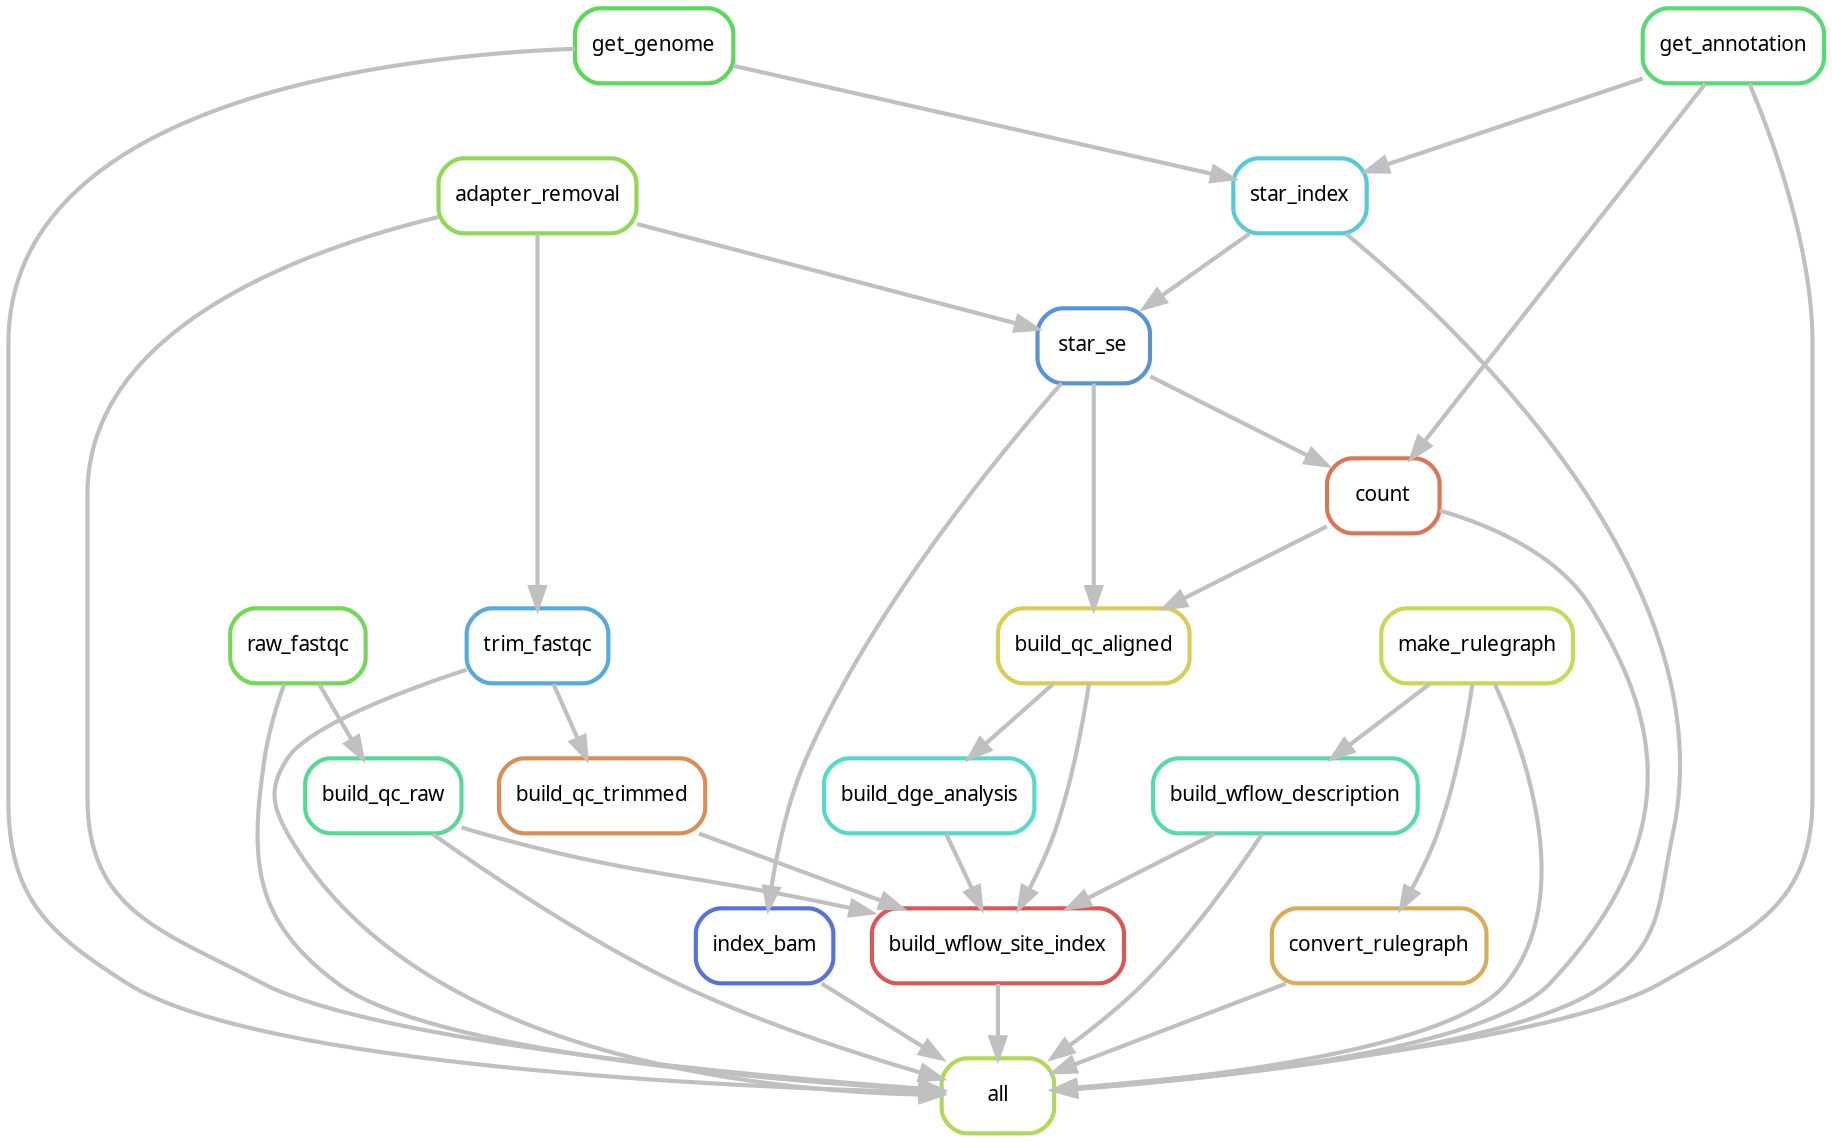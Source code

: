 digraph snakemake_dag {
    graph[bgcolor=white, margin=0];
    node[shape=box, style=rounded, fontname=sans,                 fontsize=10, penwidth=2];
    edge[penwidth=2, color=grey];
	0[label = "all", color = "0.22 0.6 0.85", style="rounded"];
	1[label = "trim_fastqc", color = "0.56 0.6 0.85", style="rounded"];
	2[label = "index_bam", color = "0.63 0.6 0.85", style="rounded"];
	3[label = "count", color = "0.04 0.6 0.85", style="rounded"];
	4[label = "adapter_removal", color = "0.26 0.6 0.85", style="rounded"];
	5[label = "raw_fastqc", color = "0.30 0.6 0.85", style="rounded"];
	6[label = "convert_rulegraph", color = "0.11 0.6 0.85", style="rounded"];
	7[label = "build_qc_raw", color = "0.41 0.6 0.85", style="rounded"];
	8[label = "make_rulegraph", color = "0.19 0.6 0.85", style="rounded"];
	9[label = "star_index", color = "0.52 0.6 0.85", style="rounded"];
	10[label = "build_wflow_description", color = "0.44 0.6 0.85", style="rounded"];
	11[label = "get_genome", color = "0.33 0.6 0.85", style="rounded"];
	12[label = "get_annotation", color = "0.37 0.6 0.85", style="rounded"];
	13[label = "build_wflow_site_index", color = "0.00 0.6 0.85", style="rounded"];
	14[label = "star_se", color = "0.59 0.6 0.85", style="rounded"];
	15[label = "build_dge_analysis", color = "0.48 0.6 0.85", style="rounded"];
	16[label = "build_qc_aligned", color = "0.15 0.6 0.85", style="rounded"];
	17[label = "build_qc_trimmed", color = "0.07 0.6 0.85", style="rounded"];
	3 -> 0
	6 -> 0
	4 -> 0
	8 -> 0
	5 -> 0
	11 -> 0
	7 -> 0
	12 -> 0
	10 -> 0
	1 -> 0
	9 -> 0
	2 -> 0
	13 -> 0
	4 -> 1
	14 -> 2
	12 -> 3
	14 -> 3
	8 -> 6
	5 -> 7
	12 -> 9
	11 -> 9
	8 -> 10
	17 -> 13
	16 -> 13
	7 -> 13
	10 -> 13
	15 -> 13
	4 -> 14
	9 -> 14
	16 -> 15
	3 -> 16
	14 -> 16
	1 -> 17
}            
